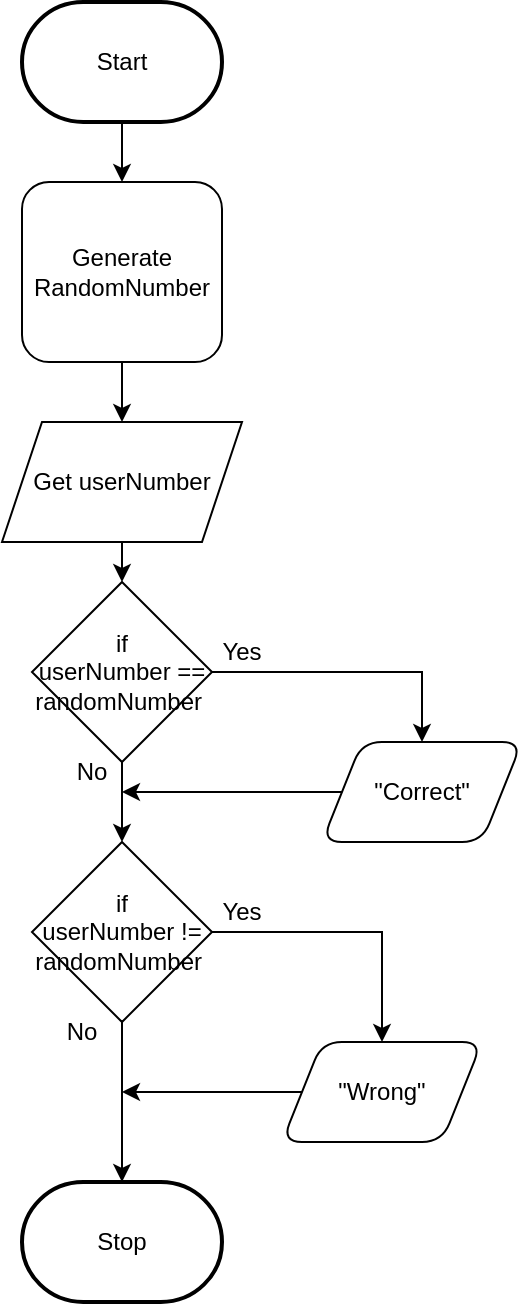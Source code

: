 <mxfile>
    <diagram id="HIP3nbAZw_EuaXWnEj3U" name="Page-1">
        <mxGraphModel dx="911" dy="572" grid="1" gridSize="10" guides="1" tooltips="1" connect="1" arrows="1" fold="1" page="1" pageScale="1" pageWidth="850" pageHeight="1100" math="0" shadow="0">
            <root>
                <mxCell id="0"/>
                <mxCell id="1" parent="0"/>
                <mxCell id="9" style="edgeStyle=none;html=1;" parent="1" source="2" target="6" edge="1">
                    <mxGeometry relative="1" as="geometry"/>
                </mxCell>
                <mxCell id="2" value="Start" style="strokeWidth=2;html=1;shape=mxgraph.flowchart.terminator;whiteSpace=wrap;" parent="1" vertex="1">
                    <mxGeometry x="350" y="10" width="100" height="60" as="geometry"/>
                </mxCell>
                <mxCell id="3" value="Stop" style="strokeWidth=2;html=1;shape=mxgraph.flowchart.terminator;whiteSpace=wrap;" parent="1" vertex="1">
                    <mxGeometry x="350" y="600" width="100" height="60" as="geometry"/>
                </mxCell>
                <mxCell id="10" style="edgeStyle=none;html=1;" parent="1" source="6" target="7" edge="1">
                    <mxGeometry relative="1" as="geometry"/>
                </mxCell>
                <mxCell id="6" value="Generate RandomNumber" style="rounded=1;whiteSpace=wrap;html=1;" parent="1" vertex="1">
                    <mxGeometry x="350" y="100" width="100" height="90" as="geometry"/>
                </mxCell>
                <mxCell id="11" style="edgeStyle=none;html=1;" parent="1" source="7" target="8" edge="1">
                    <mxGeometry relative="1" as="geometry"/>
                </mxCell>
                <mxCell id="7" value="Get userNumber" style="shape=parallelogram;perimeter=parallelogramPerimeter;whiteSpace=wrap;html=1;fixedSize=1;" parent="1" vertex="1">
                    <mxGeometry x="340" y="220" width="120" height="60" as="geometry"/>
                </mxCell>
                <mxCell id="15" style="edgeStyle=orthogonalEdgeStyle;html=1;entryX=0.5;entryY=0;entryDx=0;entryDy=0;rounded=0;" parent="1" source="8" target="12" edge="1">
                    <mxGeometry relative="1" as="geometry"/>
                </mxCell>
                <mxCell id="17" style="edgeStyle=orthogonalEdgeStyle;rounded=0;html=1;" parent="1" source="8" target="16" edge="1">
                    <mxGeometry relative="1" as="geometry"/>
                </mxCell>
                <mxCell id="8" value="if userNumber&amp;nbsp;== randomNumber&amp;nbsp;" style="rhombus;whiteSpace=wrap;html=1;" parent="1" vertex="1">
                    <mxGeometry x="355" y="300" width="90" height="90" as="geometry"/>
                </mxCell>
                <mxCell id="19" style="edgeStyle=orthogonalEdgeStyle;rounded=0;html=1;endArrow=classic;endFill=1;" parent="1" source="12" edge="1">
                    <mxGeometry relative="1" as="geometry">
                        <mxPoint x="400" y="405" as="targetPoint"/>
                    </mxGeometry>
                </mxCell>
                <mxCell id="12" value="&quot;Correct&quot;" style="shape=parallelogram;perimeter=parallelogramPerimeter;whiteSpace=wrap;html=1;fixedSize=1;rounded=1;" parent="1" vertex="1">
                    <mxGeometry x="500" y="380" width="100" height="50" as="geometry"/>
                </mxCell>
                <mxCell id="21" style="edgeStyle=orthogonalEdgeStyle;rounded=0;html=1;endArrow=classic;endFill=1;" parent="1" source="16" target="3" edge="1">
                    <mxGeometry relative="1" as="geometry"/>
                </mxCell>
                <mxCell id="23" style="edgeStyle=orthogonalEdgeStyle;rounded=0;html=1;entryX=0.5;entryY=0;entryDx=0;entryDy=0;endArrow=classic;endFill=1;" parent="1" source="16" target="20" edge="1">
                    <mxGeometry relative="1" as="geometry"/>
                </mxCell>
                <mxCell id="16" value="if userNumber&amp;nbsp;!= randomNumber&amp;nbsp;" style="rhombus;whiteSpace=wrap;html=1;" parent="1" vertex="1">
                    <mxGeometry x="355" y="430" width="90" height="90" as="geometry"/>
                </mxCell>
                <mxCell id="25" style="edgeStyle=orthogonalEdgeStyle;rounded=0;html=1;startArrow=none;startFill=0;endArrow=classic;endFill=1;" parent="1" source="20" edge="1">
                    <mxGeometry relative="1" as="geometry">
                        <mxPoint x="400" y="555" as="targetPoint"/>
                    </mxGeometry>
                </mxCell>
                <mxCell id="20" value="&quot;Wrong&quot;" style="shape=parallelogram;perimeter=parallelogramPerimeter;whiteSpace=wrap;html=1;fixedSize=1;rounded=1;" parent="1" vertex="1">
                    <mxGeometry x="480" y="530" width="100" height="50" as="geometry"/>
                </mxCell>
                <mxCell id="26" value="Yes" style="text;html=1;strokeColor=none;fillColor=none;align=center;verticalAlign=middle;whiteSpace=wrap;rounded=0;" parent="1" vertex="1">
                    <mxGeometry x="430" y="320" width="60" height="30" as="geometry"/>
                </mxCell>
                <mxCell id="28" value="No" style="text;html=1;strokeColor=none;fillColor=none;align=center;verticalAlign=middle;whiteSpace=wrap;rounded=0;" parent="1" vertex="1">
                    <mxGeometry x="355" y="380" width="60" height="30" as="geometry"/>
                </mxCell>
                <mxCell id="29" value="No" style="text;html=1;strokeColor=none;fillColor=none;align=center;verticalAlign=middle;whiteSpace=wrap;rounded=0;" parent="1" vertex="1">
                    <mxGeometry x="350" y="510" width="60" height="30" as="geometry"/>
                </mxCell>
                <mxCell id="30" value="Yes" style="text;html=1;strokeColor=none;fillColor=none;align=center;verticalAlign=middle;whiteSpace=wrap;rounded=0;" parent="1" vertex="1">
                    <mxGeometry x="430" y="450" width="60" height="30" as="geometry"/>
                </mxCell>
            </root>
        </mxGraphModel>
    </diagram>
</mxfile>